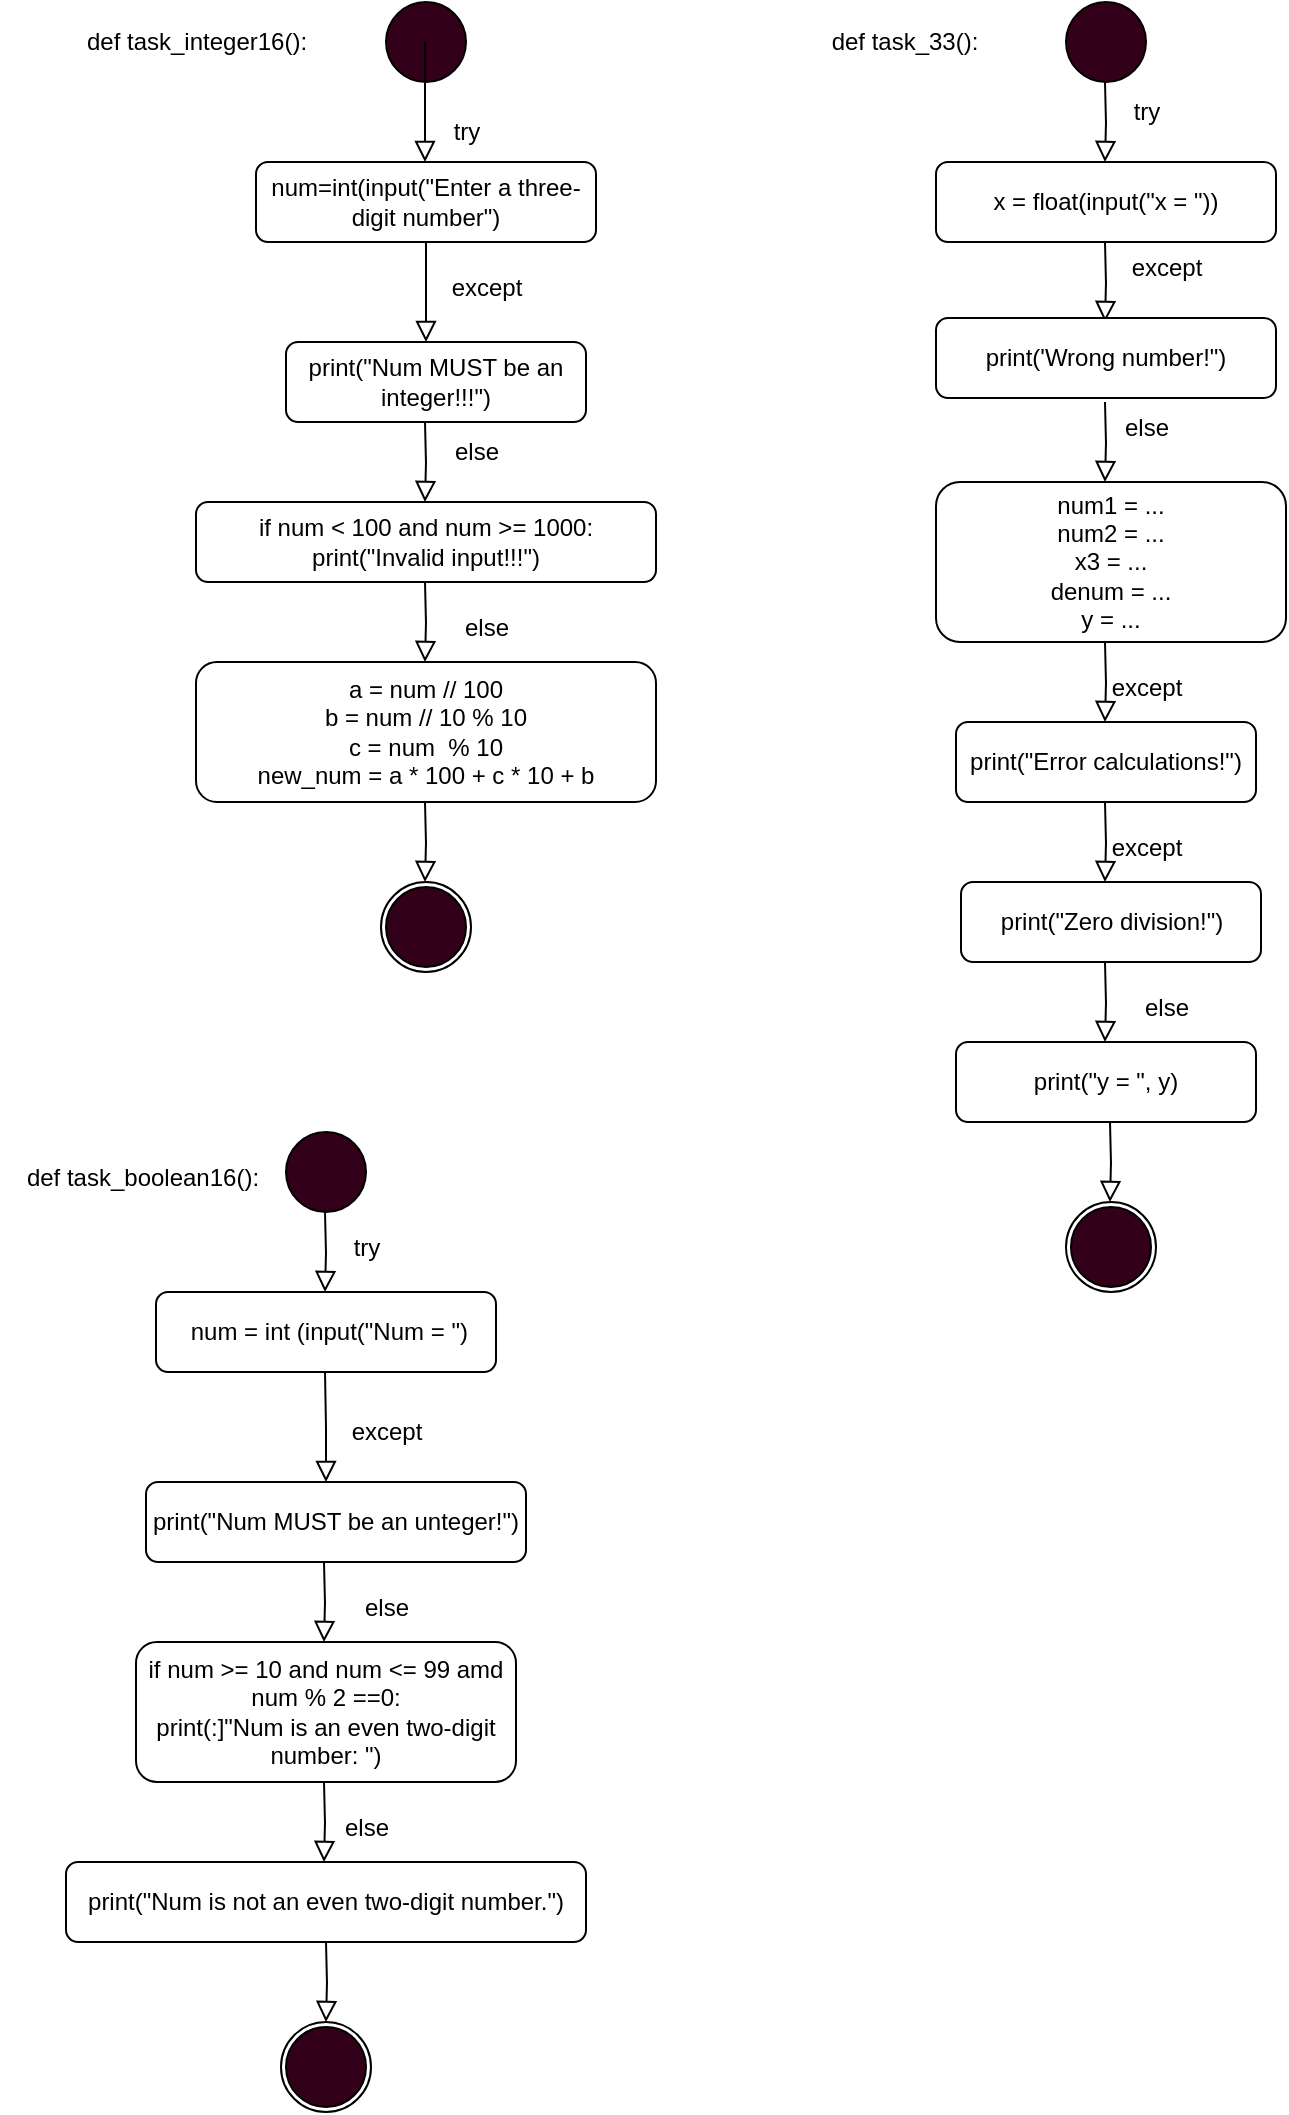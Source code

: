 <mxfile version="21.8.2" type="github">
  <diagram id="C5RBs43oDa-KdzZeNtuy" name="Page-1">
    <mxGraphModel dx="1050" dy="542" grid="1" gridSize="10" guides="1" tooltips="1" connect="1" arrows="1" fold="1" page="1" pageScale="1" pageWidth="827" pageHeight="1169" math="0" shadow="0">
      <root>
        <mxCell id="WIyWlLk6GJQsqaUBKTNV-0" />
        <mxCell id="WIyWlLk6GJQsqaUBKTNV-1" parent="WIyWlLk6GJQsqaUBKTNV-0" />
        <mxCell id="WIyWlLk6GJQsqaUBKTNV-2" value="" style="rounded=0;html=1;jettySize=auto;orthogonalLoop=1;fontSize=11;endArrow=block;endFill=0;endSize=8;strokeWidth=1;shadow=0;labelBackgroundColor=none;edgeStyle=orthogonalEdgeStyle;" parent="WIyWlLk6GJQsqaUBKTNV-1" source="WIyWlLk6GJQsqaUBKTNV-3" edge="1">
          <mxGeometry relative="1" as="geometry">
            <mxPoint x="220" y="170" as="targetPoint" />
            <Array as="points">
              <mxPoint x="220" y="130" />
              <mxPoint x="220" y="130" />
            </Array>
          </mxGeometry>
        </mxCell>
        <mxCell id="WIyWlLk6GJQsqaUBKTNV-3" value="&lt;font style=&quot;vertical-align: inherit;&quot;&gt;&lt;font style=&quot;vertical-align: inherit;&quot;&gt;num=int(input(&quot;Enter a three-digit number&quot;)&lt;/font&gt;&lt;/font&gt;" style="rounded=1;whiteSpace=wrap;html=1;fontSize=12;glass=0;strokeWidth=1;shadow=0;" parent="WIyWlLk6GJQsqaUBKTNV-1" vertex="1">
          <mxGeometry x="135" y="80" width="170" height="40" as="geometry" />
        </mxCell>
        <mxCell id="WIyWlLk6GJQsqaUBKTNV-7" value="&lt;font style=&quot;vertical-align: inherit;&quot;&gt;&lt;font style=&quot;vertical-align: inherit;&quot;&gt;print(&quot;Num MUST be an integer!!!&quot;)&lt;/font&gt;&lt;/font&gt;" style="rounded=1;whiteSpace=wrap;html=1;fontSize=12;glass=0;strokeWidth=1;shadow=0;" parent="WIyWlLk6GJQsqaUBKTNV-1" vertex="1">
          <mxGeometry x="150" y="170" width="150" height="40" as="geometry" />
        </mxCell>
        <mxCell id="WIyWlLk6GJQsqaUBKTNV-11" value="&lt;font style=&quot;vertical-align: inherit;&quot;&gt;&lt;font style=&quot;vertical-align: inherit;&quot;&gt;a = num // 100&lt;br&gt;b = num // 10 % 10&lt;br&gt;c = num&amp;nbsp; % 10&lt;br&gt;new_num = a * 100 + c * 10 + b&lt;br&gt;&lt;/font&gt;&lt;/font&gt;" style="rounded=1;whiteSpace=wrap;html=1;fontSize=12;glass=0;strokeWidth=1;shadow=0;" parent="WIyWlLk6GJQsqaUBKTNV-1" vertex="1">
          <mxGeometry x="105" y="330" width="230" height="70" as="geometry" />
        </mxCell>
        <mxCell id="WIyWlLk6GJQsqaUBKTNV-12" value="&lt;font style=&quot;vertical-align: inherit;&quot;&gt;&lt;font style=&quot;vertical-align: inherit;&quot;&gt;&lt;font style=&quot;font-size: 12px;&quot;&gt;if num &amp;lt; 100 and num &amp;gt;= 1000:&lt;br&gt;print(&quot;Invalid input!!!&quot;)&lt;/font&gt;&lt;br&gt;&lt;/font&gt;&lt;/font&gt;" style="rounded=1;whiteSpace=wrap;html=1;fontSize=12;glass=0;strokeWidth=1;shadow=0;" parent="WIyWlLk6GJQsqaUBKTNV-1" vertex="1">
          <mxGeometry x="105" y="250" width="230" height="40" as="geometry" />
        </mxCell>
        <mxCell id="p6ewdYd8Nh6OaYkcQ-SF-0" value="" style="verticalLabelPosition=bottom;verticalAlign=top;html=1;shape=mxgraph.flowchart.on-page_reference;fillColor=#33001A;" vertex="1" parent="WIyWlLk6GJQsqaUBKTNV-1">
          <mxGeometry x="200" width="40" height="40" as="geometry" />
        </mxCell>
        <mxCell id="p6ewdYd8Nh6OaYkcQ-SF-1" value="" style="rounded=0;html=1;jettySize=auto;orthogonalLoop=1;fontSize=11;endArrow=block;endFill=0;endSize=8;strokeWidth=1;shadow=0;labelBackgroundColor=none;edgeStyle=orthogonalEdgeStyle;" edge="1" parent="WIyWlLk6GJQsqaUBKTNV-1">
          <mxGeometry relative="1" as="geometry">
            <mxPoint x="219.5" y="30" as="sourcePoint" />
            <mxPoint x="219.5" y="80" as="targetPoint" />
            <Array as="points">
              <mxPoint x="219.5" y="20" />
              <mxPoint x="219.5" y="20" />
            </Array>
          </mxGeometry>
        </mxCell>
        <mxCell id="p6ewdYd8Nh6OaYkcQ-SF-3" value="" style="rounded=0;html=1;jettySize=auto;orthogonalLoop=1;fontSize=11;endArrow=block;endFill=0;endSize=8;strokeWidth=1;shadow=0;labelBackgroundColor=none;edgeStyle=orthogonalEdgeStyle;" edge="1" parent="WIyWlLk6GJQsqaUBKTNV-1">
          <mxGeometry y="20" relative="1" as="geometry">
            <mxPoint as="offset" />
            <mxPoint x="219.5" y="210" as="sourcePoint" />
            <mxPoint x="219.5" y="250" as="targetPoint" />
          </mxGeometry>
        </mxCell>
        <mxCell id="p6ewdYd8Nh6OaYkcQ-SF-5" value="" style="rounded=0;html=1;jettySize=auto;orthogonalLoop=1;fontSize=11;endArrow=block;endFill=0;endSize=8;strokeWidth=1;shadow=0;labelBackgroundColor=none;edgeStyle=orthogonalEdgeStyle;" edge="1" parent="WIyWlLk6GJQsqaUBKTNV-1">
          <mxGeometry y="20" relative="1" as="geometry">
            <mxPoint as="offset" />
            <mxPoint x="219.5" y="290" as="sourcePoint" />
            <mxPoint x="219.5" y="330" as="targetPoint" />
          </mxGeometry>
        </mxCell>
        <mxCell id="p6ewdYd8Nh6OaYkcQ-SF-7" value="" style="rounded=0;html=1;jettySize=auto;orthogonalLoop=1;fontSize=11;endArrow=block;endFill=0;endSize=8;strokeWidth=1;shadow=0;labelBackgroundColor=none;edgeStyle=orthogonalEdgeStyle;" edge="1" parent="WIyWlLk6GJQsqaUBKTNV-1">
          <mxGeometry y="20" relative="1" as="geometry">
            <mxPoint as="offset" />
            <mxPoint x="219.5" y="400" as="sourcePoint" />
            <mxPoint x="219.5" y="440" as="targetPoint" />
          </mxGeometry>
        </mxCell>
        <mxCell id="p6ewdYd8Nh6OaYkcQ-SF-9" value="" style="verticalLabelPosition=bottom;verticalAlign=top;html=1;shape=mxgraph.flowchart.on-page_reference;fillColor=#33001A;" vertex="1" parent="WIyWlLk6GJQsqaUBKTNV-1">
          <mxGeometry x="200" y="442.5" width="40" height="40" as="geometry" />
        </mxCell>
        <mxCell id="p6ewdYd8Nh6OaYkcQ-SF-10" value="" style="ellipse;whiteSpace=wrap;html=1;aspect=fixed;fillColor=none;" vertex="1" parent="WIyWlLk6GJQsqaUBKTNV-1">
          <mxGeometry x="197.5" y="440" width="45" height="45" as="geometry" />
        </mxCell>
        <mxCell id="p6ewdYd8Nh6OaYkcQ-SF-11" value="&lt;font style=&quot;vertical-align: inherit;&quot;&gt;&lt;font style=&quot;vertical-align: inherit;&quot;&gt;try&lt;/font&gt;&lt;/font&gt;" style="text;html=1;align=center;verticalAlign=middle;resizable=0;points=[];autosize=1;strokeColor=none;fillColor=none;" vertex="1" parent="WIyWlLk6GJQsqaUBKTNV-1">
          <mxGeometry x="220" y="50" width="40" height="30" as="geometry" />
        </mxCell>
        <mxCell id="p6ewdYd8Nh6OaYkcQ-SF-12" value="&lt;font style=&quot;vertical-align: inherit;&quot;&gt;&lt;font style=&quot;vertical-align: inherit;&quot;&gt;except&lt;/font&gt;&lt;/font&gt;" style="text;html=1;align=center;verticalAlign=middle;resizable=0;points=[];autosize=1;strokeColor=none;fillColor=none;" vertex="1" parent="WIyWlLk6GJQsqaUBKTNV-1">
          <mxGeometry x="220" y="128" width="60" height="30" as="geometry" />
        </mxCell>
        <mxCell id="p6ewdYd8Nh6OaYkcQ-SF-13" value="&lt;font style=&quot;vertical-align: inherit;&quot;&gt;&lt;font style=&quot;vertical-align: inherit;&quot;&gt;else&lt;/font&gt;&lt;/font&gt;" style="text;html=1;align=center;verticalAlign=middle;resizable=0;points=[];autosize=1;strokeColor=none;fillColor=none;" vertex="1" parent="WIyWlLk6GJQsqaUBKTNV-1">
          <mxGeometry x="220" y="210" width="50" height="30" as="geometry" />
        </mxCell>
        <mxCell id="p6ewdYd8Nh6OaYkcQ-SF-14" value="&lt;font style=&quot;vertical-align: inherit;&quot;&gt;&lt;font style=&quot;vertical-align: inherit;&quot;&gt;else&lt;/font&gt;&lt;/font&gt;" style="text;html=1;align=center;verticalAlign=middle;resizable=0;points=[];autosize=1;strokeColor=none;fillColor=none;" vertex="1" parent="WIyWlLk6GJQsqaUBKTNV-1">
          <mxGeometry x="225" y="298" width="50" height="30" as="geometry" />
        </mxCell>
        <mxCell id="p6ewdYd8Nh6OaYkcQ-SF-15" value="" style="verticalLabelPosition=bottom;verticalAlign=top;html=1;shape=mxgraph.flowchart.on-page_reference;fillColor=#33001A;" vertex="1" parent="WIyWlLk6GJQsqaUBKTNV-1">
          <mxGeometry x="540" width="40" height="40" as="geometry" />
        </mxCell>
        <mxCell id="p6ewdYd8Nh6OaYkcQ-SF-16" value="" style="rounded=0;html=1;jettySize=auto;orthogonalLoop=1;fontSize=11;endArrow=block;endFill=0;endSize=8;strokeWidth=1;shadow=0;labelBackgroundColor=none;edgeStyle=orthogonalEdgeStyle;" edge="1" parent="WIyWlLk6GJQsqaUBKTNV-1">
          <mxGeometry y="20" relative="1" as="geometry">
            <mxPoint as="offset" />
            <mxPoint x="559.5" y="40" as="sourcePoint" />
            <mxPoint x="559.5" y="80" as="targetPoint" />
          </mxGeometry>
        </mxCell>
        <mxCell id="p6ewdYd8Nh6OaYkcQ-SF-17" value="&lt;font style=&quot;vertical-align: inherit;&quot;&gt;&lt;font style=&quot;vertical-align: inherit;&quot;&gt;&lt;font style=&quot;vertical-align: inherit;&quot;&gt;&lt;font style=&quot;vertical-align: inherit;&quot;&gt;x = float(input(&quot;x = &quot;))&lt;/font&gt;&lt;/font&gt;&lt;/font&gt;&lt;/font&gt;" style="rounded=1;whiteSpace=wrap;html=1;fontSize=12;glass=0;strokeWidth=1;shadow=0;" vertex="1" parent="WIyWlLk6GJQsqaUBKTNV-1">
          <mxGeometry x="475" y="80" width="170" height="40" as="geometry" />
        </mxCell>
        <mxCell id="p6ewdYd8Nh6OaYkcQ-SF-18" value="" style="rounded=0;html=1;jettySize=auto;orthogonalLoop=1;fontSize=11;endArrow=block;endFill=0;endSize=8;strokeWidth=1;shadow=0;labelBackgroundColor=none;edgeStyle=orthogonalEdgeStyle;" edge="1" parent="WIyWlLk6GJQsqaUBKTNV-1">
          <mxGeometry y="20" relative="1" as="geometry">
            <mxPoint as="offset" />
            <mxPoint x="559.5" y="120" as="sourcePoint" />
            <mxPoint x="559.5" y="160" as="targetPoint" />
          </mxGeometry>
        </mxCell>
        <mxCell id="p6ewdYd8Nh6OaYkcQ-SF-19" value="&lt;font style=&quot;vertical-align: inherit;&quot;&gt;&lt;font style=&quot;vertical-align: inherit;&quot;&gt;&lt;font style=&quot;vertical-align: inherit;&quot;&gt;&lt;font style=&quot;vertical-align: inherit;&quot;&gt;&lt;font style=&quot;vertical-align: inherit;&quot;&gt;&lt;font style=&quot;vertical-align: inherit;&quot;&gt;print(&#39;Wrong number!&quot;)&lt;/font&gt;&lt;/font&gt;&lt;/font&gt;&lt;/font&gt;&lt;/font&gt;&lt;/font&gt;" style="rounded=1;whiteSpace=wrap;html=1;fontSize=12;glass=0;strokeWidth=1;shadow=0;" vertex="1" parent="WIyWlLk6GJQsqaUBKTNV-1">
          <mxGeometry x="475" y="158" width="170" height="40" as="geometry" />
        </mxCell>
        <mxCell id="p6ewdYd8Nh6OaYkcQ-SF-20" value="" style="rounded=0;html=1;jettySize=auto;orthogonalLoop=1;fontSize=11;endArrow=block;endFill=0;endSize=8;strokeWidth=1;shadow=0;labelBackgroundColor=none;edgeStyle=orthogonalEdgeStyle;" edge="1" parent="WIyWlLk6GJQsqaUBKTNV-1">
          <mxGeometry y="20" relative="1" as="geometry">
            <mxPoint as="offset" />
            <mxPoint x="559.5" y="200" as="sourcePoint" />
            <mxPoint x="559.5" y="240" as="targetPoint" />
          </mxGeometry>
        </mxCell>
        <mxCell id="p6ewdYd8Nh6OaYkcQ-SF-21" value="&lt;font style=&quot;vertical-align: inherit;&quot;&gt;&lt;font style=&quot;vertical-align: inherit;&quot;&gt;&lt;font style=&quot;vertical-align: inherit;&quot;&gt;&lt;font style=&quot;vertical-align: inherit;&quot;&gt;num1 = ... &lt;/font&gt;&lt;/font&gt;&lt;br&gt;&lt;font style=&quot;vertical-align: inherit;&quot;&gt;&lt;font style=&quot;vertical-align: inherit;&quot;&gt;num2 = ... &lt;/font&gt;&lt;/font&gt;&lt;br&gt;&lt;font style=&quot;vertical-align: inherit;&quot;&gt;&lt;font style=&quot;vertical-align: inherit;&quot;&gt;x3 = ... &lt;/font&gt;&lt;/font&gt;&lt;br&gt;&lt;font style=&quot;vertical-align: inherit;&quot;&gt;&lt;font style=&quot;vertical-align: inherit;&quot;&gt;denum = ... &lt;/font&gt;&lt;/font&gt;&lt;br&gt;&lt;font style=&quot;vertical-align: inherit;&quot;&gt;&lt;font style=&quot;vertical-align: inherit;&quot;&gt;y = ...&lt;/font&gt;&lt;/font&gt;&lt;br&gt;&lt;/font&gt;&lt;/font&gt;" style="rounded=1;whiteSpace=wrap;html=1;fontSize=12;glass=0;strokeWidth=1;shadow=0;" vertex="1" parent="WIyWlLk6GJQsqaUBKTNV-1">
          <mxGeometry x="475" y="240" width="175" height="80" as="geometry" />
        </mxCell>
        <mxCell id="p6ewdYd8Nh6OaYkcQ-SF-23" value="" style="rounded=0;html=1;jettySize=auto;orthogonalLoop=1;fontSize=11;endArrow=block;endFill=0;endSize=8;strokeWidth=1;shadow=0;labelBackgroundColor=none;edgeStyle=orthogonalEdgeStyle;" edge="1" parent="WIyWlLk6GJQsqaUBKTNV-1">
          <mxGeometry y="20" relative="1" as="geometry">
            <mxPoint as="offset" />
            <mxPoint x="559.5" y="320" as="sourcePoint" />
            <mxPoint x="559.5" y="360" as="targetPoint" />
          </mxGeometry>
        </mxCell>
        <mxCell id="p6ewdYd8Nh6OaYkcQ-SF-24" value="&lt;font style=&quot;vertical-align: inherit;&quot;&gt;&lt;font style=&quot;vertical-align: inherit;&quot;&gt;&lt;font style=&quot;vertical-align: inherit;&quot;&gt;&lt;font style=&quot;vertical-align: inherit;&quot;&gt;print(&quot;Error calculations!&quot;)&lt;/font&gt;&lt;/font&gt;&lt;/font&gt;&lt;/font&gt;" style="rounded=1;whiteSpace=wrap;html=1;fontSize=12;glass=0;strokeWidth=1;shadow=0;" vertex="1" parent="WIyWlLk6GJQsqaUBKTNV-1">
          <mxGeometry x="485" y="360" width="150" height="40" as="geometry" />
        </mxCell>
        <mxCell id="p6ewdYd8Nh6OaYkcQ-SF-25" value="" style="rounded=0;html=1;jettySize=auto;orthogonalLoop=1;fontSize=11;endArrow=block;endFill=0;endSize=8;strokeWidth=1;shadow=0;labelBackgroundColor=none;edgeStyle=orthogonalEdgeStyle;" edge="1" parent="WIyWlLk6GJQsqaUBKTNV-1">
          <mxGeometry y="20" relative="1" as="geometry">
            <mxPoint as="offset" />
            <mxPoint x="559.5" y="400" as="sourcePoint" />
            <mxPoint x="559.5" y="440" as="targetPoint" />
          </mxGeometry>
        </mxCell>
        <mxCell id="p6ewdYd8Nh6OaYkcQ-SF-26" value="&lt;font style=&quot;vertical-align: inherit;&quot;&gt;&lt;font style=&quot;vertical-align: inherit;&quot;&gt;print(&quot;Zero division!&quot;)&lt;/font&gt;&lt;/font&gt;" style="rounded=1;whiteSpace=wrap;html=1;fontSize=12;glass=0;strokeWidth=1;shadow=0;" vertex="1" parent="WIyWlLk6GJQsqaUBKTNV-1">
          <mxGeometry x="487.5" y="440" width="150" height="40" as="geometry" />
        </mxCell>
        <mxCell id="p6ewdYd8Nh6OaYkcQ-SF-27" value="" style="rounded=0;html=1;jettySize=auto;orthogonalLoop=1;fontSize=11;endArrow=block;endFill=0;endSize=8;strokeWidth=1;shadow=0;labelBackgroundColor=none;edgeStyle=orthogonalEdgeStyle;" edge="1" parent="WIyWlLk6GJQsqaUBKTNV-1">
          <mxGeometry y="20" relative="1" as="geometry">
            <mxPoint as="offset" />
            <mxPoint x="559.5" y="480" as="sourcePoint" />
            <mxPoint x="559.5" y="520" as="targetPoint" />
          </mxGeometry>
        </mxCell>
        <mxCell id="p6ewdYd8Nh6OaYkcQ-SF-28" value="&lt;font style=&quot;vertical-align: inherit;&quot;&gt;&lt;font style=&quot;vertical-align: inherit;&quot;&gt;&lt;font style=&quot;vertical-align: inherit;&quot;&gt;&lt;font style=&quot;vertical-align: inherit;&quot;&gt;print(&quot;y = &quot;, y)&lt;/font&gt;&lt;/font&gt;&lt;/font&gt;&lt;/font&gt;" style="rounded=1;whiteSpace=wrap;html=1;fontSize=12;glass=0;strokeWidth=1;shadow=0;" vertex="1" parent="WIyWlLk6GJQsqaUBKTNV-1">
          <mxGeometry x="485" y="520" width="150" height="40" as="geometry" />
        </mxCell>
        <mxCell id="p6ewdYd8Nh6OaYkcQ-SF-29" value="" style="rounded=0;html=1;jettySize=auto;orthogonalLoop=1;fontSize=11;endArrow=block;endFill=0;endSize=8;strokeWidth=1;shadow=0;labelBackgroundColor=none;edgeStyle=orthogonalEdgeStyle;" edge="1" parent="WIyWlLk6GJQsqaUBKTNV-1">
          <mxGeometry y="20" relative="1" as="geometry">
            <mxPoint as="offset" />
            <mxPoint x="562" y="560" as="sourcePoint" />
            <mxPoint x="562" y="600" as="targetPoint" />
          </mxGeometry>
        </mxCell>
        <mxCell id="p6ewdYd8Nh6OaYkcQ-SF-30" value="" style="verticalLabelPosition=bottom;verticalAlign=top;html=1;shape=mxgraph.flowchart.on-page_reference;fillColor=#33001A;" vertex="1" parent="WIyWlLk6GJQsqaUBKTNV-1">
          <mxGeometry x="542.5" y="602.5" width="40" height="40" as="geometry" />
        </mxCell>
        <mxCell id="p6ewdYd8Nh6OaYkcQ-SF-31" value="" style="ellipse;whiteSpace=wrap;html=1;aspect=fixed;fillColor=none;" vertex="1" parent="WIyWlLk6GJQsqaUBKTNV-1">
          <mxGeometry x="540" y="600" width="45" height="45" as="geometry" />
        </mxCell>
        <mxCell id="p6ewdYd8Nh6OaYkcQ-SF-32" value="&lt;font style=&quot;vertical-align: inherit;&quot;&gt;&lt;font style=&quot;vertical-align: inherit;&quot;&gt;&lt;font style=&quot;vertical-align: inherit;&quot;&gt;&lt;font style=&quot;vertical-align: inherit;&quot;&gt;&lt;font style=&quot;vertical-align: inherit;&quot;&gt;&lt;font style=&quot;vertical-align: inherit;&quot;&gt;def task_integer16():&lt;/font&gt;&lt;/font&gt;&lt;/font&gt;&lt;/font&gt;&lt;/font&gt;&lt;/font&gt;" style="text;html=1;align=center;verticalAlign=middle;resizable=0;points=[];autosize=1;strokeColor=none;fillColor=none;" vertex="1" parent="WIyWlLk6GJQsqaUBKTNV-1">
          <mxGeometry x="40" y="5" width="130" height="30" as="geometry" />
        </mxCell>
        <mxCell id="p6ewdYd8Nh6OaYkcQ-SF-33" value="&lt;font style=&quot;vertical-align: inherit;&quot;&gt;&lt;font style=&quot;vertical-align: inherit;&quot;&gt;&lt;font style=&quot;vertical-align: inherit;&quot;&gt;&lt;font style=&quot;vertical-align: inherit;&quot;&gt;&lt;font style=&quot;vertical-align: inherit;&quot;&gt;&lt;font style=&quot;vertical-align: inherit;&quot;&gt;def task_33():&lt;/font&gt;&lt;/font&gt;&lt;/font&gt;&lt;/font&gt;&lt;/font&gt;&lt;/font&gt;" style="text;html=1;align=center;verticalAlign=middle;resizable=0;points=[];autosize=1;strokeColor=none;fillColor=none;" vertex="1" parent="WIyWlLk6GJQsqaUBKTNV-1">
          <mxGeometry x="409" y="5" width="100" height="30" as="geometry" />
        </mxCell>
        <mxCell id="p6ewdYd8Nh6OaYkcQ-SF-35" value="" style="verticalLabelPosition=bottom;verticalAlign=top;html=1;shape=mxgraph.flowchart.on-page_reference;fillColor=#33001A;" vertex="1" parent="WIyWlLk6GJQsqaUBKTNV-1">
          <mxGeometry x="150" y="565" width="40" height="40" as="geometry" />
        </mxCell>
        <mxCell id="p6ewdYd8Nh6OaYkcQ-SF-36" value="" style="rounded=0;html=1;jettySize=auto;orthogonalLoop=1;fontSize=11;endArrow=block;endFill=0;endSize=8;strokeWidth=1;shadow=0;labelBackgroundColor=none;edgeStyle=orthogonalEdgeStyle;" edge="1" parent="WIyWlLk6GJQsqaUBKTNV-1">
          <mxGeometry y="20" relative="1" as="geometry">
            <mxPoint as="offset" />
            <mxPoint x="169.5" y="605" as="sourcePoint" />
            <mxPoint x="169.5" y="645" as="targetPoint" />
          </mxGeometry>
        </mxCell>
        <mxCell id="p6ewdYd8Nh6OaYkcQ-SF-37" value="&lt;font style=&quot;vertical-align: inherit;&quot;&gt;&lt;font style=&quot;vertical-align: inherit;&quot;&gt;try&lt;/font&gt;&lt;/font&gt;" style="text;html=1;align=center;verticalAlign=middle;resizable=0;points=[];autosize=1;strokeColor=none;fillColor=none;" vertex="1" parent="WIyWlLk6GJQsqaUBKTNV-1">
          <mxGeometry x="560" y="40" width="40" height="30" as="geometry" />
        </mxCell>
        <mxCell id="p6ewdYd8Nh6OaYkcQ-SF-38" value="&lt;font style=&quot;vertical-align: inherit;&quot;&gt;&lt;font style=&quot;vertical-align: inherit;&quot;&gt;except&lt;/font&gt;&lt;/font&gt;" style="text;html=1;align=center;verticalAlign=middle;resizable=0;points=[];autosize=1;strokeColor=none;fillColor=none;" vertex="1" parent="WIyWlLk6GJQsqaUBKTNV-1">
          <mxGeometry x="560" y="118" width="60" height="30" as="geometry" />
        </mxCell>
        <mxCell id="p6ewdYd8Nh6OaYkcQ-SF-39" value="&lt;font style=&quot;vertical-align: inherit;&quot;&gt;&lt;font style=&quot;vertical-align: inherit;&quot;&gt;else&lt;/font&gt;&lt;/font&gt;" style="text;html=1;align=center;verticalAlign=middle;resizable=0;points=[];autosize=1;strokeColor=none;fillColor=none;" vertex="1" parent="WIyWlLk6GJQsqaUBKTNV-1">
          <mxGeometry x="555" y="198" width="50" height="30" as="geometry" />
        </mxCell>
        <mxCell id="p6ewdYd8Nh6OaYkcQ-SF-40" value="&lt;font style=&quot;vertical-align: inherit;&quot;&gt;&lt;font style=&quot;vertical-align: inherit;&quot;&gt;except&lt;/font&gt;&lt;/font&gt;" style="text;html=1;align=center;verticalAlign=middle;resizable=0;points=[];autosize=1;strokeColor=none;fillColor=none;" vertex="1" parent="WIyWlLk6GJQsqaUBKTNV-1">
          <mxGeometry x="550" y="328" width="60" height="30" as="geometry" />
        </mxCell>
        <mxCell id="p6ewdYd8Nh6OaYkcQ-SF-41" value="&lt;font style=&quot;vertical-align: inherit;&quot;&gt;&lt;font style=&quot;vertical-align: inherit;&quot;&gt;except&lt;/font&gt;&lt;/font&gt;" style="text;html=1;align=center;verticalAlign=middle;resizable=0;points=[];autosize=1;strokeColor=none;fillColor=none;" vertex="1" parent="WIyWlLk6GJQsqaUBKTNV-1">
          <mxGeometry x="550" y="408" width="60" height="30" as="geometry" />
        </mxCell>
        <mxCell id="p6ewdYd8Nh6OaYkcQ-SF-42" value="&lt;font style=&quot;vertical-align: inherit;&quot;&gt;&lt;font style=&quot;vertical-align: inherit;&quot;&gt;else&lt;/font&gt;&lt;/font&gt;" style="text;html=1;align=center;verticalAlign=middle;resizable=0;points=[];autosize=1;strokeColor=none;fillColor=none;" vertex="1" parent="WIyWlLk6GJQsqaUBKTNV-1">
          <mxGeometry x="565" y="488" width="50" height="30" as="geometry" />
        </mxCell>
        <mxCell id="p6ewdYd8Nh6OaYkcQ-SF-43" value="&lt;font style=&quot;vertical-align: inherit;&quot;&gt;&lt;font style=&quot;vertical-align: inherit;&quot;&gt;&amp;nbsp;num = int (input(&quot;Num = &quot;)&lt;/font&gt;&lt;/font&gt;" style="rounded=1;whiteSpace=wrap;html=1;fontSize=12;glass=0;strokeWidth=1;shadow=0;" vertex="1" parent="WIyWlLk6GJQsqaUBKTNV-1">
          <mxGeometry x="85" y="645" width="170" height="40" as="geometry" />
        </mxCell>
        <mxCell id="p6ewdYd8Nh6OaYkcQ-SF-44" value="" style="rounded=0;html=1;jettySize=auto;orthogonalLoop=1;fontSize=11;endArrow=block;endFill=0;endSize=8;strokeWidth=1;shadow=0;labelBackgroundColor=none;edgeStyle=orthogonalEdgeStyle;" edge="1" parent="WIyWlLk6GJQsqaUBKTNV-1">
          <mxGeometry y="20" relative="1" as="geometry">
            <mxPoint as="offset" />
            <mxPoint x="169.5" y="685" as="sourcePoint" />
            <mxPoint x="170" y="740" as="targetPoint" />
          </mxGeometry>
        </mxCell>
        <mxCell id="p6ewdYd8Nh6OaYkcQ-SF-45" value="&lt;font style=&quot;vertical-align: inherit;&quot;&gt;&lt;font style=&quot;vertical-align: inherit;&quot;&gt;try&lt;/font&gt;&lt;/font&gt;" style="text;html=1;align=center;verticalAlign=middle;resizable=0;points=[];autosize=1;strokeColor=none;fillColor=none;" vertex="1" parent="WIyWlLk6GJQsqaUBKTNV-1">
          <mxGeometry x="170" y="608" width="40" height="30" as="geometry" />
        </mxCell>
        <mxCell id="p6ewdYd8Nh6OaYkcQ-SF-46" value="&lt;font style=&quot;vertical-align: inherit;&quot;&gt;&lt;font style=&quot;vertical-align: inherit;&quot;&gt;except&lt;/font&gt;&lt;/font&gt;" style="text;html=1;align=center;verticalAlign=middle;resizable=0;points=[];autosize=1;strokeColor=none;fillColor=none;" vertex="1" parent="WIyWlLk6GJQsqaUBKTNV-1">
          <mxGeometry x="170" y="700" width="60" height="30" as="geometry" />
        </mxCell>
        <mxCell id="p6ewdYd8Nh6OaYkcQ-SF-47" value="&lt;font style=&quot;vertical-align: inherit;&quot;&gt;&lt;font style=&quot;vertical-align: inherit;&quot;&gt;&lt;font style=&quot;vertical-align: inherit;&quot;&gt;&lt;font style=&quot;vertical-align: inherit;&quot;&gt;print(&quot;Num MUST be an unteger!&quot;)&lt;/font&gt;&lt;/font&gt;&lt;/font&gt;&lt;/font&gt;" style="rounded=1;whiteSpace=wrap;html=1;fontSize=12;glass=0;strokeWidth=1;shadow=0;" vertex="1" parent="WIyWlLk6GJQsqaUBKTNV-1">
          <mxGeometry x="80" y="740" width="190" height="40" as="geometry" />
        </mxCell>
        <mxCell id="p6ewdYd8Nh6OaYkcQ-SF-48" value="" style="rounded=0;html=1;jettySize=auto;orthogonalLoop=1;fontSize=11;endArrow=block;endFill=0;endSize=8;strokeWidth=1;shadow=0;labelBackgroundColor=none;edgeStyle=orthogonalEdgeStyle;" edge="1" parent="WIyWlLk6GJQsqaUBKTNV-1">
          <mxGeometry y="20" relative="1" as="geometry">
            <mxPoint as="offset" />
            <mxPoint x="169" y="780" as="sourcePoint" />
            <mxPoint x="169" y="820" as="targetPoint" />
          </mxGeometry>
        </mxCell>
        <mxCell id="p6ewdYd8Nh6OaYkcQ-SF-49" value="" style="rounded=0;html=1;jettySize=auto;orthogonalLoop=1;fontSize=11;endArrow=block;endFill=0;endSize=8;strokeWidth=1;shadow=0;labelBackgroundColor=none;edgeStyle=orthogonalEdgeStyle;" edge="1" parent="WIyWlLk6GJQsqaUBKTNV-1">
          <mxGeometry y="20" relative="1" as="geometry">
            <mxPoint as="offset" />
            <mxPoint x="169" y="890" as="sourcePoint" />
            <mxPoint x="169" y="930" as="targetPoint" />
          </mxGeometry>
        </mxCell>
        <mxCell id="p6ewdYd8Nh6OaYkcQ-SF-50" value="&lt;font style=&quot;vertical-align: inherit;&quot;&gt;&lt;font style=&quot;vertical-align: inherit;&quot;&gt;&lt;font style=&quot;vertical-align: inherit;&quot;&gt;&lt;font style=&quot;vertical-align: inherit;&quot;&gt;&lt;font style=&quot;vertical-align: inherit;&quot;&gt;&lt;font style=&quot;vertical-align: inherit;&quot;&gt;if num &amp;gt;= 10 and num &amp;lt;= 99 amd num % 2 ==0:&lt;br&gt;print(:]&quot;Num is an even two-digit number: &quot;)&lt;br&gt;&lt;/font&gt;&lt;/font&gt;&lt;/font&gt;&lt;/font&gt;&lt;/font&gt;&lt;/font&gt;" style="rounded=1;whiteSpace=wrap;html=1;fontSize=12;glass=0;strokeWidth=1;shadow=0;" vertex="1" parent="WIyWlLk6GJQsqaUBKTNV-1">
          <mxGeometry x="75" y="820" width="190" height="70" as="geometry" />
        </mxCell>
        <mxCell id="p6ewdYd8Nh6OaYkcQ-SF-51" value="&lt;font style=&quot;vertical-align: inherit;&quot;&gt;&lt;font style=&quot;vertical-align: inherit;&quot;&gt;&lt;font style=&quot;vertical-align: inherit;&quot;&gt;&lt;font style=&quot;vertical-align: inherit;&quot;&gt;&lt;font style=&quot;vertical-align: inherit;&quot;&gt;&lt;font style=&quot;vertical-align: inherit;&quot;&gt;print(&quot;Num is not an even two-digit number.&quot;)&lt;/font&gt;&lt;/font&gt;&lt;/font&gt;&lt;/font&gt;&lt;/font&gt;&lt;/font&gt;" style="rounded=1;whiteSpace=wrap;html=1;fontSize=12;glass=0;strokeWidth=1;shadow=0;" vertex="1" parent="WIyWlLk6GJQsqaUBKTNV-1">
          <mxGeometry x="40" y="930" width="260" height="40" as="geometry" />
        </mxCell>
        <mxCell id="p6ewdYd8Nh6OaYkcQ-SF-52" value="" style="rounded=0;html=1;jettySize=auto;orthogonalLoop=1;fontSize=11;endArrow=block;endFill=0;endSize=8;strokeWidth=1;shadow=0;labelBackgroundColor=none;edgeStyle=orthogonalEdgeStyle;" edge="1" parent="WIyWlLk6GJQsqaUBKTNV-1">
          <mxGeometry y="20" relative="1" as="geometry">
            <mxPoint as="offset" />
            <mxPoint x="170" y="970" as="sourcePoint" />
            <mxPoint x="170" y="1010" as="targetPoint" />
          </mxGeometry>
        </mxCell>
        <mxCell id="p6ewdYd8Nh6OaYkcQ-SF-54" value="&lt;font style=&quot;vertical-align: inherit;&quot;&gt;&lt;font style=&quot;vertical-align: inherit;&quot;&gt;else&lt;/font&gt;&lt;/font&gt;" style="text;html=1;align=center;verticalAlign=middle;resizable=0;points=[];autosize=1;strokeColor=none;fillColor=none;" vertex="1" parent="WIyWlLk6GJQsqaUBKTNV-1">
          <mxGeometry x="175" y="788" width="50" height="30" as="geometry" />
        </mxCell>
        <mxCell id="p6ewdYd8Nh6OaYkcQ-SF-55" value="&lt;font style=&quot;vertical-align: inherit;&quot;&gt;&lt;font style=&quot;vertical-align: inherit;&quot;&gt;else&lt;/font&gt;&lt;/font&gt;" style="text;html=1;align=center;verticalAlign=middle;resizable=0;points=[];autosize=1;strokeColor=none;fillColor=none;" vertex="1" parent="WIyWlLk6GJQsqaUBKTNV-1">
          <mxGeometry x="165" y="898" width="50" height="30" as="geometry" />
        </mxCell>
        <mxCell id="p6ewdYd8Nh6OaYkcQ-SF-56" value="" style="verticalLabelPosition=bottom;verticalAlign=top;html=1;shape=mxgraph.flowchart.on-page_reference;fillColor=#33001A;" vertex="1" parent="WIyWlLk6GJQsqaUBKTNV-1">
          <mxGeometry x="150" y="1012.5" width="40" height="40" as="geometry" />
        </mxCell>
        <mxCell id="p6ewdYd8Nh6OaYkcQ-SF-57" value="" style="ellipse;whiteSpace=wrap;html=1;aspect=fixed;fillColor=none;" vertex="1" parent="WIyWlLk6GJQsqaUBKTNV-1">
          <mxGeometry x="147.5" y="1010" width="45" height="45" as="geometry" />
        </mxCell>
        <mxCell id="p6ewdYd8Nh6OaYkcQ-SF-58" value="&lt;font style=&quot;vertical-align: inherit;&quot;&gt;&lt;font style=&quot;vertical-align: inherit;&quot;&gt;def task_boolean16():&lt;/font&gt;&lt;/font&gt;" style="text;html=1;align=center;verticalAlign=middle;resizable=0;points=[];autosize=1;strokeColor=none;fillColor=none;" vertex="1" parent="WIyWlLk6GJQsqaUBKTNV-1">
          <mxGeometry x="7.5" y="572.5" width="140" height="30" as="geometry" />
        </mxCell>
      </root>
    </mxGraphModel>
  </diagram>
</mxfile>
